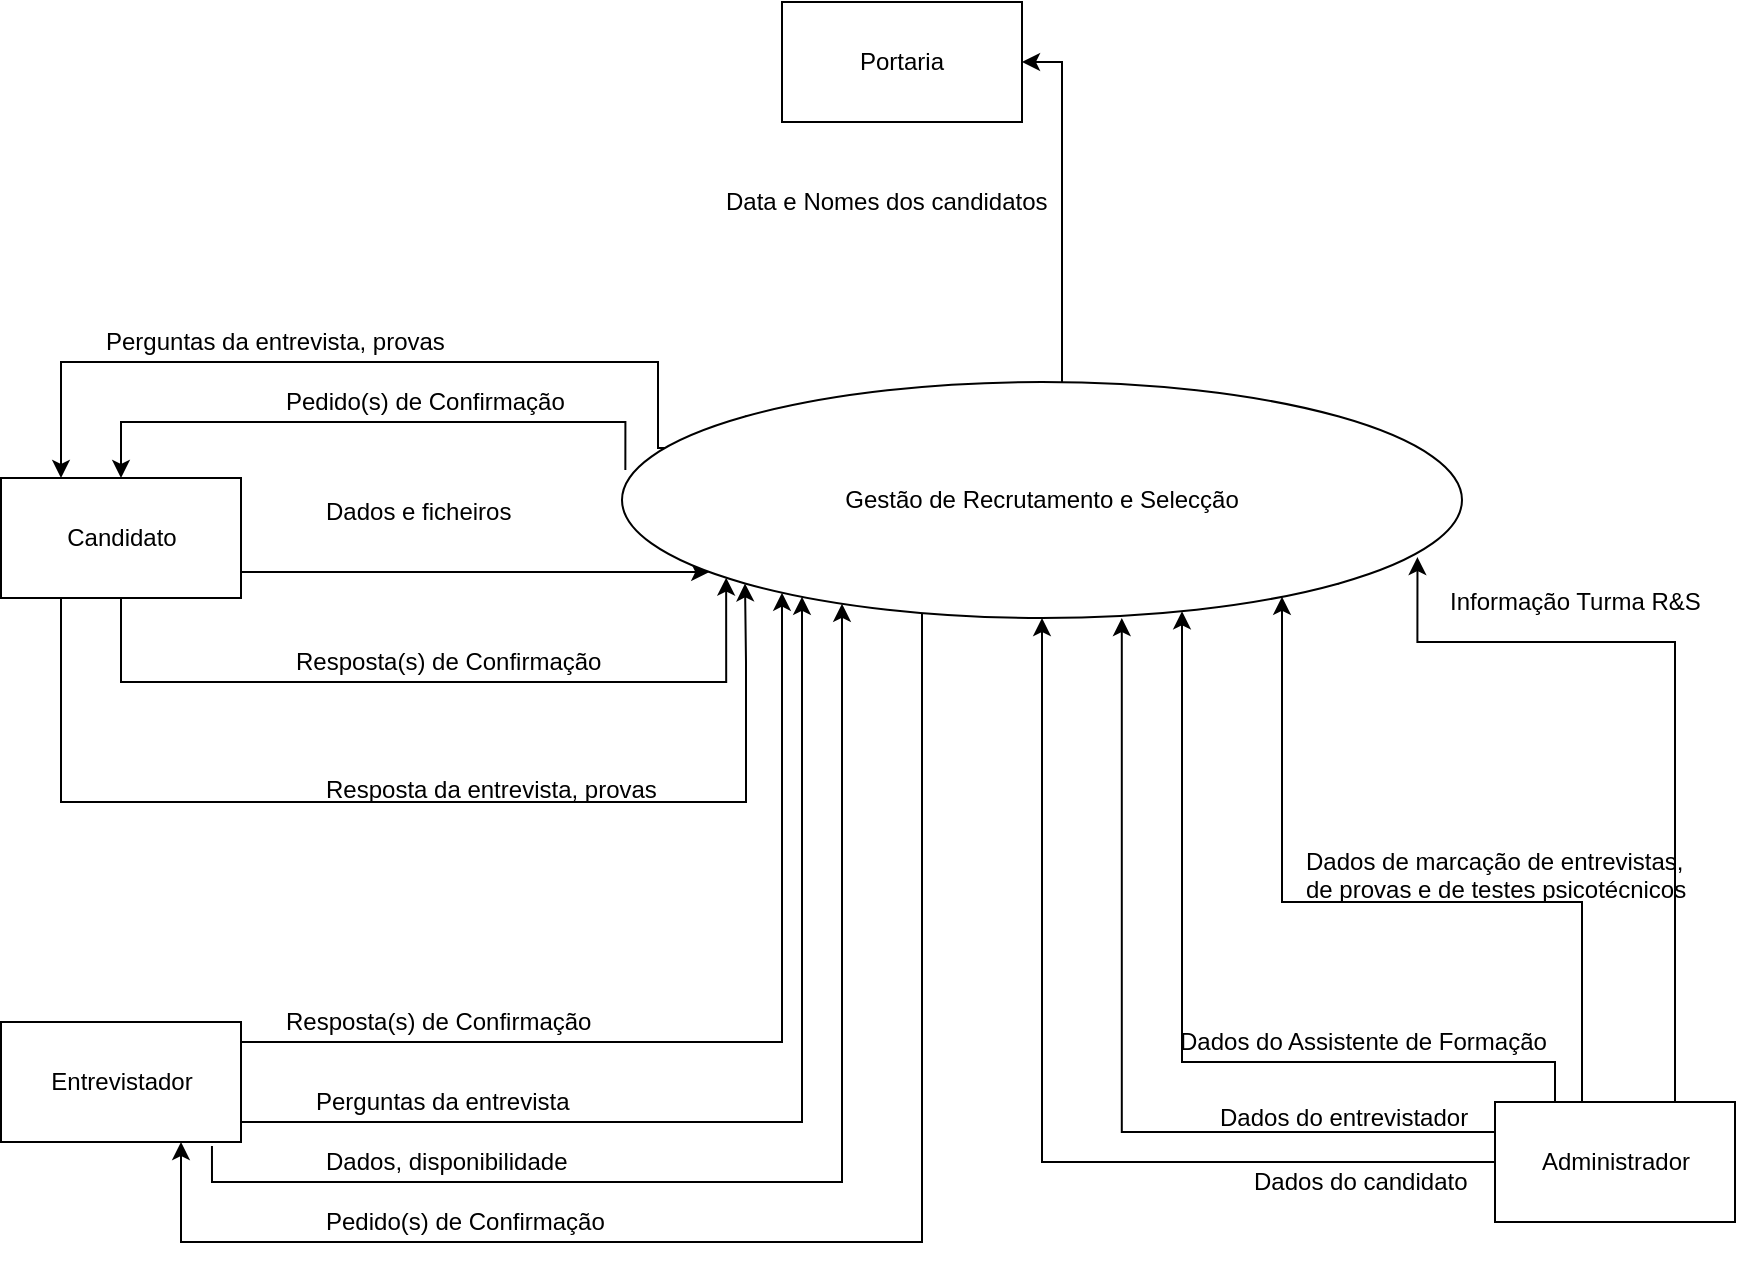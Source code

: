 <mxfile version="12.2.2" type="device" pages="1"><diagram id="Zc_sghjVpYQdnqh-hHyI" name="Página-1"><mxGraphModel dx="942" dy="481" grid="1" gridSize="10" guides="1" tooltips="1" connect="1" arrows="1" fold="1" page="1" pageScale="1" pageWidth="1654" pageHeight="1169" math="0" shadow="0"><root><mxCell id="0"/><mxCell id="1" parent="0"/><mxCell id="3vB7hZSuki9sk0gX6qK8-6" style="edgeStyle=orthogonalEdgeStyle;rounded=0;orthogonalLoop=1;jettySize=auto;html=1;entryX=0.124;entryY=0.829;entryDx=0;entryDy=0;entryPerimeter=0;" parent="1" source="3vB7hZSuki9sk0gX6qK8-1" target="3vB7hZSuki9sk0gX6qK8-4" edge="1"><mxGeometry relative="1" as="geometry"><Array as="points"><mxPoint x="200" y="530"/><mxPoint x="502" y="530"/></Array></mxGeometry></mxCell><mxCell id="3vB7hZSuki9sk0gX6qK8-10" style="edgeStyle=orthogonalEdgeStyle;rounded=0;orthogonalLoop=1;jettySize=auto;html=1;exitX=0.25;exitY=1;exitDx=0;exitDy=0;entryX=0;entryY=1;entryDx=0;entryDy=0;" parent="1" source="3vB7hZSuki9sk0gX6qK8-1" target="3vB7hZSuki9sk0gX6qK8-4" edge="1"><mxGeometry relative="1" as="geometry"><Array as="points"><mxPoint x="169" y="590"/><mxPoint x="512" y="590"/><mxPoint x="512" y="520"/></Array></mxGeometry></mxCell><mxCell id="3vB7hZSuki9sk0gX6qK8-26" style="edgeStyle=orthogonalEdgeStyle;rounded=0;orthogonalLoop=1;jettySize=auto;html=1;exitX=1;exitY=0.5;exitDx=0;exitDy=0;" parent="1" source="3vB7hZSuki9sk0gX6qK8-1" target="3vB7hZSuki9sk0gX6qK8-4" edge="1"><mxGeometry relative="1" as="geometry"><Array as="points"><mxPoint x="260" y="475"/></Array></mxGeometry></mxCell><mxCell id="3vB7hZSuki9sk0gX6qK8-1" value="Candidato" style="rounded=0;whiteSpace=wrap;html=1;" parent="1" vertex="1"><mxGeometry x="139.5" y="428" width="120" height="60" as="geometry"/></mxCell><mxCell id="3vB7hZSuki9sk0gX6qK8-2" value="Pedido(s) de Confirmação" style="text;html=1;resizable=0;points=[];autosize=1;align=left;verticalAlign=top;spacingTop=-4;rotation=0;" parent="1" vertex="1"><mxGeometry x="280" y="380" width="150" height="20" as="geometry"/></mxCell><mxCell id="3vB7hZSuki9sk0gX6qK8-3" value="Resposta(s) de Confirmação" style="text;html=1;resizable=0;points=[];autosize=1;align=left;verticalAlign=top;spacingTop=-4;rotation=0;" parent="1" vertex="1"><mxGeometry x="285" y="510" width="170" height="20" as="geometry"/></mxCell><mxCell id="3vB7hZSuki9sk0gX6qK8-7" style="edgeStyle=orthogonalEdgeStyle;rounded=0;orthogonalLoop=1;jettySize=auto;html=1;entryX=0.5;entryY=0;entryDx=0;entryDy=0;exitX=0.004;exitY=0.373;exitDx=0;exitDy=0;exitPerimeter=0;" parent="1" source="3vB7hZSuki9sk0gX6qK8-4" target="3vB7hZSuki9sk0gX6qK8-1" edge="1"><mxGeometry relative="1" as="geometry"><Array as="points"><mxPoint x="451" y="400"/><mxPoint x="200" y="400"/></Array></mxGeometry></mxCell><mxCell id="3vB7hZSuki9sk0gX6qK8-20" style="edgeStyle=orthogonalEdgeStyle;rounded=0;orthogonalLoop=1;jettySize=auto;html=1;exitX=1;exitY=1;exitDx=0;exitDy=0;entryX=0.75;entryY=1;entryDx=0;entryDy=0;" parent="1" source="3vB7hZSuki9sk0gX6qK8-4" target="3vB7hZSuki9sk0gX6qK8-14" edge="1"><mxGeometry relative="1" as="geometry"><mxPoint x="560" y="830" as="targetPoint"/><Array as="points"><mxPoint x="600" y="481"/><mxPoint x="600" y="810"/><mxPoint x="229" y="810"/></Array></mxGeometry></mxCell><mxCell id="3vB7hZSuki9sk0gX6qK8-23" style="edgeStyle=orthogonalEdgeStyle;rounded=0;orthogonalLoop=1;jettySize=auto;html=1;entryX=0.25;entryY=0;entryDx=0;entryDy=0;exitX=0.057;exitY=0.28;exitDx=0;exitDy=0;exitPerimeter=0;" parent="1" source="3vB7hZSuki9sk0gX6qK8-4" target="3vB7hZSuki9sk0gX6qK8-1" edge="1"><mxGeometry relative="1" as="geometry"><mxPoint x="150" y="340" as="targetPoint"/><mxPoint x="600" y="340" as="sourcePoint"/><Array as="points"><mxPoint x="468" y="413"/><mxPoint x="468" y="370"/><mxPoint x="170" y="370"/></Array></mxGeometry></mxCell><mxCell id="9qVqpeaYWPkqwMLf4Q-u-3" style="edgeStyle=orthogonalEdgeStyle;rounded=0;orthogonalLoop=1;jettySize=auto;html=1;exitX=0;exitY=0;exitDx=0;exitDy=0;entryX=1;entryY=0.5;entryDx=0;entryDy=0;" parent="1" source="3vB7hZSuki9sk0gX6qK8-4" target="9qVqpeaYWPkqwMLf4Q-u-2" edge="1"><mxGeometry relative="1" as="geometry"><Array as="points"><mxPoint x="670" y="397"/><mxPoint x="670" y="220"/></Array></mxGeometry></mxCell><mxCell id="3vB7hZSuki9sk0gX6qK8-4" value="Gestão de Recrutamento e Selecção" style="ellipse;whiteSpace=wrap;html=1;" parent="1" vertex="1"><mxGeometry x="450" y="380" width="420" height="118" as="geometry"/></mxCell><mxCell id="3vB7hZSuki9sk0gX6qK8-9" value="Dados e ficheiros" style="text;html=1;resizable=0;points=[];autosize=1;align=left;verticalAlign=top;spacingTop=-4;" parent="1" vertex="1"><mxGeometry x="300" y="435" width="110" height="20" as="geometry"/></mxCell><mxCell id="3vB7hZSuki9sk0gX6qK8-11" value="Resposta da entrevista, provas" style="text;html=1;resizable=0;points=[];autosize=1;align=left;verticalAlign=top;spacingTop=-4;" parent="1" vertex="1"><mxGeometry x="300" y="574" width="180" height="20" as="geometry"/></mxCell><mxCell id="3vB7hZSuki9sk0gX6qK8-13" value="Perguntas da entrevista, provas" style="text;html=1;resizable=0;points=[];autosize=1;align=left;verticalAlign=top;spacingTop=-4;" parent="1" vertex="1"><mxGeometry x="190" y="350" width="180" height="20" as="geometry"/></mxCell><mxCell id="3vB7hZSuki9sk0gX6qK8-15" style="edgeStyle=orthogonalEdgeStyle;rounded=0;orthogonalLoop=1;jettySize=auto;html=1;exitX=1;exitY=0.5;exitDx=0;exitDy=0;" parent="1" source="3vB7hZSuki9sk0gX6qK8-14" target="3vB7hZSuki9sk0gX6qK8-4" edge="1"><mxGeometry relative="1" as="geometry"><mxPoint x="508" y="489" as="targetPoint"/><Array as="points"><mxPoint x="260" y="710"/><mxPoint x="530" y="710"/></Array></mxGeometry></mxCell><mxCell id="3vB7hZSuki9sk0gX6qK8-17" style="edgeStyle=orthogonalEdgeStyle;rounded=0;orthogonalLoop=1;jettySize=auto;html=1;exitX=0.879;exitY=1.033;exitDx=0;exitDy=0;exitPerimeter=0;" parent="1" source="3vB7hZSuki9sk0gX6qK8-14" target="3vB7hZSuki9sk0gX6qK8-4" edge="1"><mxGeometry relative="1" as="geometry"><mxPoint x="690" y="650" as="targetPoint"/><Array as="points"><mxPoint x="245" y="780"/><mxPoint x="560" y="780"/></Array></mxGeometry></mxCell><mxCell id="3vB7hZSuki9sk0gX6qK8-24" style="edgeStyle=orthogonalEdgeStyle;rounded=0;orthogonalLoop=1;jettySize=auto;html=1;exitX=1;exitY=0.5;exitDx=0;exitDy=0;" parent="1" source="3vB7hZSuki9sk0gX6qK8-14" target="3vB7hZSuki9sk0gX6qK8-4" edge="1"><mxGeometry relative="1" as="geometry"><Array as="points"><mxPoint x="260" y="750"/><mxPoint x="540" y="750"/></Array></mxGeometry></mxCell><mxCell id="3vB7hZSuki9sk0gX6qK8-14" value="Entrevistador" style="rounded=0;whiteSpace=wrap;html=1;" parent="1" vertex="1"><mxGeometry x="139.5" y="700" width="120" height="60" as="geometry"/></mxCell><mxCell id="3vB7hZSuki9sk0gX6qK8-16" value="Resposta(s) de Confirmação" style="text;html=1;resizable=0;points=[];autosize=1;align=left;verticalAlign=top;spacingTop=-4;rotation=0;" parent="1" vertex="1"><mxGeometry x="280" y="690" width="170" height="20" as="geometry"/></mxCell><mxCell id="3vB7hZSuki9sk0gX6qK8-18" value="Dados, disponibilidade" style="text;html=1;resizable=0;points=[];autosize=1;align=left;verticalAlign=top;spacingTop=-4;" parent="1" vertex="1"><mxGeometry x="300" y="760" width="140" height="20" as="geometry"/></mxCell><mxCell id="3vB7hZSuki9sk0gX6qK8-22" value="Pedido(s) de Confirmação" style="text;html=1;resizable=0;points=[];autosize=1;align=left;verticalAlign=top;spacingTop=-4;rotation=0;" parent="1" vertex="1"><mxGeometry x="300" y="790" width="150" height="20" as="geometry"/></mxCell><mxCell id="3vB7hZSuki9sk0gX6qK8-25" value="Perguntas da entrevista" style="text;html=1;resizable=0;points=[];autosize=1;align=left;verticalAlign=top;spacingTop=-4;" parent="1" vertex="1"><mxGeometry x="295" y="730" width="140" height="20" as="geometry"/></mxCell><mxCell id="9qVqpeaYWPkqwMLf4Q-u-5" style="edgeStyle=orthogonalEdgeStyle;rounded=0;orthogonalLoop=1;jettySize=auto;html=1;exitX=0;exitY=0.5;exitDx=0;exitDy=0;" parent="1" source="9qVqpeaYWPkqwMLf4Q-u-1" target="3vB7hZSuki9sk0gX6qK8-4" edge="1"><mxGeometry relative="1" as="geometry"><mxPoint x="700.214" y="499" as="targetPoint"/></mxGeometry></mxCell><mxCell id="9qVqpeaYWPkqwMLf4Q-u-7" style="edgeStyle=orthogonalEdgeStyle;rounded=0;orthogonalLoop=1;jettySize=auto;html=1;exitX=0;exitY=0.25;exitDx=0;exitDy=0;entryX=0.595;entryY=1;entryDx=0;entryDy=0;entryPerimeter=0;" parent="1" source="9qVqpeaYWPkqwMLf4Q-u-1" target="3vB7hZSuki9sk0gX6qK8-4" edge="1"><mxGeometry relative="1" as="geometry"><mxPoint x="726.5" y="498" as="targetPoint"/></mxGeometry></mxCell><mxCell id="9qVqpeaYWPkqwMLf4Q-u-9" style="edgeStyle=orthogonalEdgeStyle;rounded=0;orthogonalLoop=1;jettySize=auto;html=1;exitX=0.25;exitY=0;exitDx=0;exitDy=0;" parent="1" source="9qVqpeaYWPkqwMLf4Q-u-1" target="3vB7hZSuki9sk0gX6qK8-4" edge="1"><mxGeometry relative="1" as="geometry"><mxPoint x="756.786" y="496.603" as="targetPoint"/><Array as="points"><mxPoint x="916" y="720"/><mxPoint x="730" y="720"/></Array></mxGeometry></mxCell><mxCell id="9qVqpeaYWPkqwMLf4Q-u-11" style="edgeStyle=orthogonalEdgeStyle;rounded=0;orthogonalLoop=1;jettySize=auto;html=1;exitX=0.5;exitY=0;exitDx=0;exitDy=0;" parent="1" source="9qVqpeaYWPkqwMLf4Q-u-1" target="3vB7hZSuki9sk0gX6qK8-4" edge="1"><mxGeometry relative="1" as="geometry"><mxPoint x="825.357" y="480.714" as="targetPoint"/><Array as="points"><mxPoint x="930" y="740"/><mxPoint x="930" y="640"/><mxPoint x="780" y="640"/></Array></mxGeometry></mxCell><mxCell id="9qVqpeaYWPkqwMLf4Q-u-13" style="edgeStyle=orthogonalEdgeStyle;rounded=0;orthogonalLoop=1;jettySize=auto;html=1;exitX=0.75;exitY=0;exitDx=0;exitDy=0;entryX=0.947;entryY=0.742;entryDx=0;entryDy=0;entryPerimeter=0;" parent="1" source="9qVqpeaYWPkqwMLf4Q-u-1" target="3vB7hZSuki9sk0gX6qK8-4" edge="1"><mxGeometry relative="1" as="geometry"><mxPoint x="866.5" y="439" as="targetPoint"/><Array as="points"><mxPoint x="976" y="510"/><mxPoint x="848" y="510"/></Array></mxGeometry></mxCell><mxCell id="9qVqpeaYWPkqwMLf4Q-u-1" value="Administrador" style="rounded=0;whiteSpace=wrap;html=1;" parent="1" vertex="1"><mxGeometry x="886.5" y="740" width="120" height="60" as="geometry"/></mxCell><mxCell id="9qVqpeaYWPkqwMLf4Q-u-2" value="Portaria" style="rounded=0;whiteSpace=wrap;html=1;" parent="1" vertex="1"><mxGeometry x="530" y="190" width="120" height="60" as="geometry"/></mxCell><mxCell id="9qVqpeaYWPkqwMLf4Q-u-4" value="Data e Nomes dos candidatos" style="text;html=1;resizable=0;points=[];autosize=1;align=left;verticalAlign=top;spacingTop=-4;" parent="1" vertex="1"><mxGeometry x="500" y="280" width="180" height="20" as="geometry"/></mxCell><mxCell id="9qVqpeaYWPkqwMLf4Q-u-6" value="Dados do candidato" style="text;html=1;resizable=0;points=[];autosize=1;align=left;verticalAlign=top;spacingTop=-4;" parent="1" vertex="1"><mxGeometry x="763.5" y="770" width="120" height="20" as="geometry"/></mxCell><mxCell id="9qVqpeaYWPkqwMLf4Q-u-8" value="Dados do entrevistador" style="text;html=1;resizable=0;points=[];autosize=1;align=left;verticalAlign=top;spacingTop=-4;" parent="1" vertex="1"><mxGeometry x="746.5" y="738" width="140" height="20" as="geometry"/></mxCell><mxCell id="9qVqpeaYWPkqwMLf4Q-u-10" value="Dados do Assistente de Formação" style="text;html=1;resizable=0;points=[];autosize=1;align=left;verticalAlign=top;spacingTop=-4;" parent="1" vertex="1"><mxGeometry x="726.5" y="700" width="200" height="20" as="geometry"/></mxCell><mxCell id="9qVqpeaYWPkqwMLf4Q-u-12" value="Dados de marcação de entrevistas, &lt;br&gt;de provas e de testes psicotécnicos" style="text;html=1;resizable=0;points=[];autosize=1;align=left;verticalAlign=top;spacingTop=-4;" parent="1" vertex="1"><mxGeometry x="790" y="610" width="210" height="30" as="geometry"/></mxCell><mxCell id="9qVqpeaYWPkqwMLf4Q-u-14" value="Informação Turma R&amp;amp;S" style="text;html=1;resizable=0;points=[];autosize=1;align=left;verticalAlign=top;spacingTop=-4;" parent="1" vertex="1"><mxGeometry x="861.5" y="480" width="140" height="20" as="geometry"/></mxCell></root></mxGraphModel></diagram></mxfile>